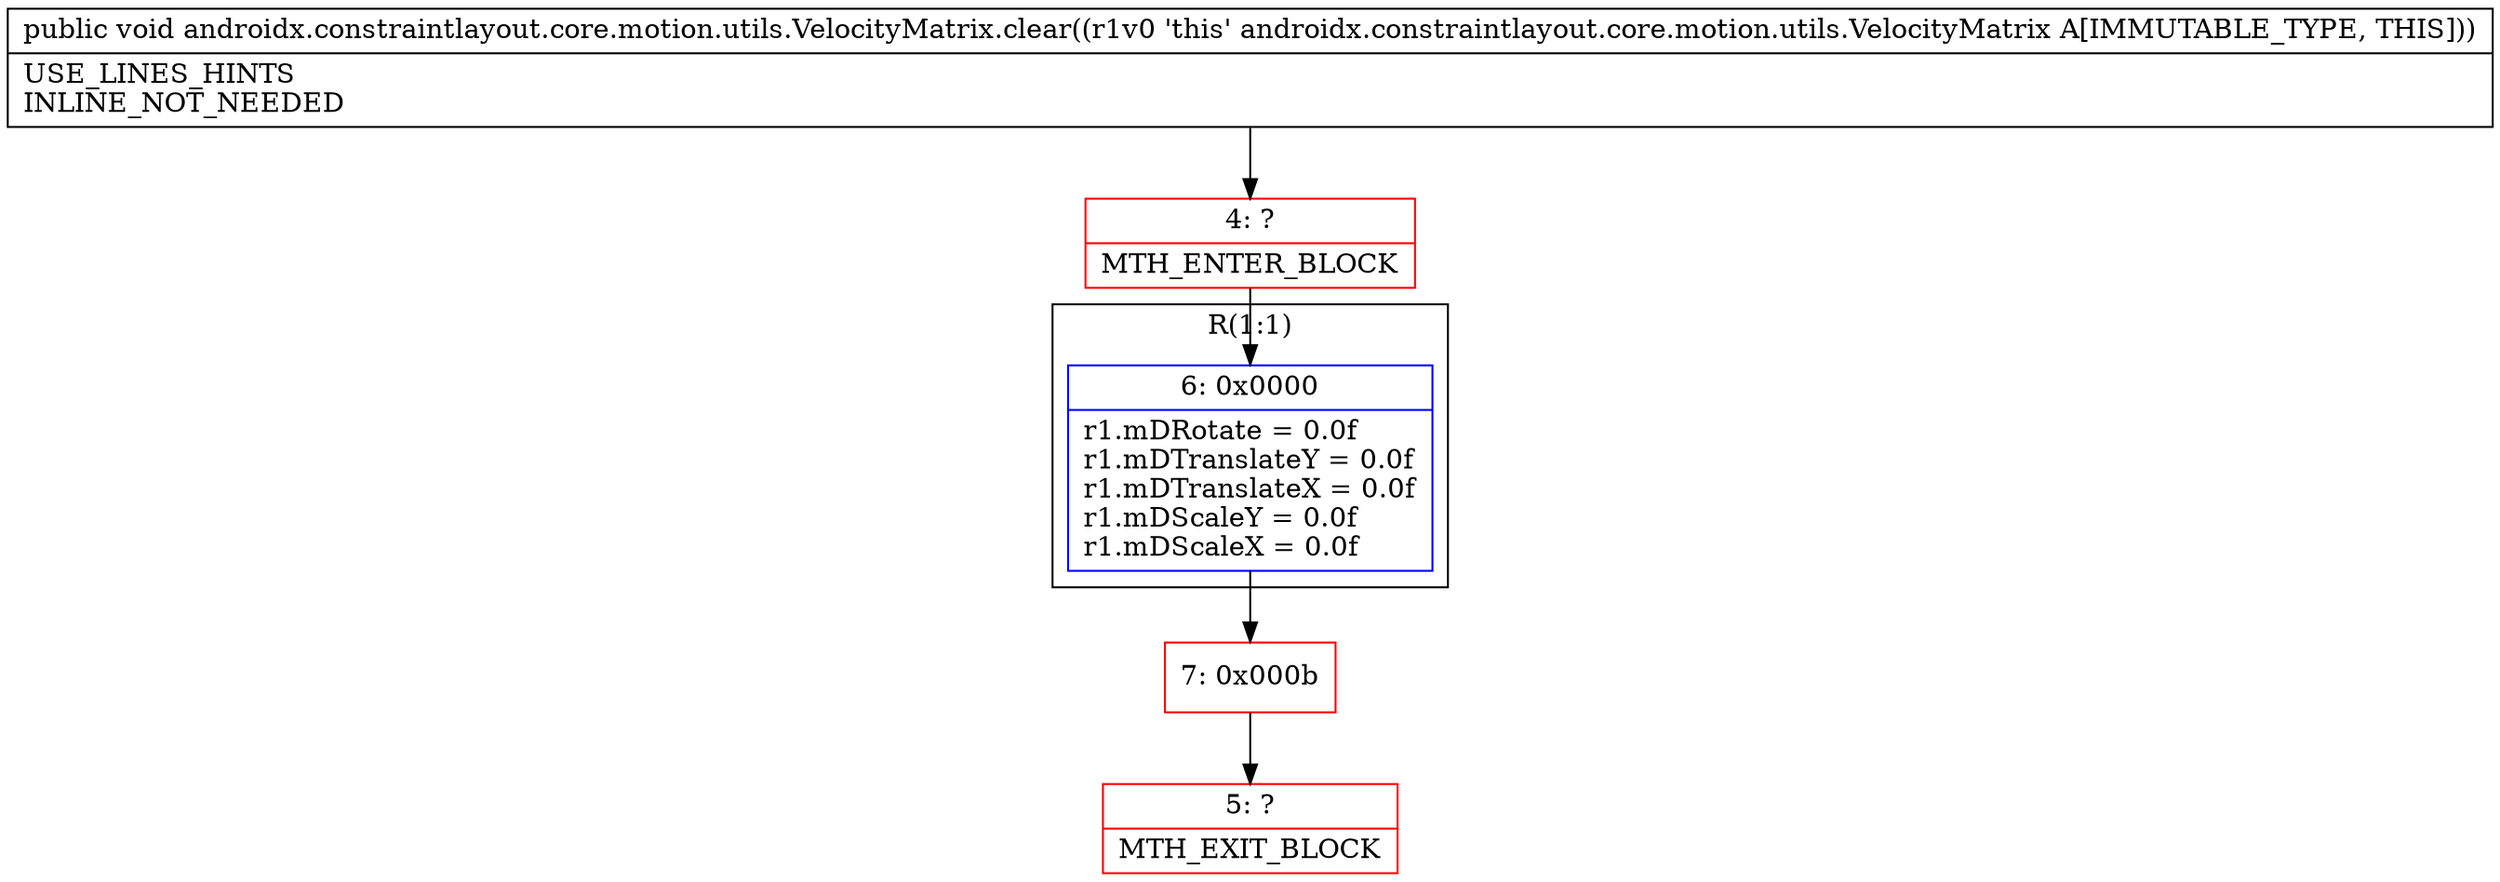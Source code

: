 digraph "CFG forandroidx.constraintlayout.core.motion.utils.VelocityMatrix.clear()V" {
subgraph cluster_Region_1794841241 {
label = "R(1:1)";
node [shape=record,color=blue];
Node_6 [shape=record,label="{6\:\ 0x0000|r1.mDRotate = 0.0f\lr1.mDTranslateY = 0.0f\lr1.mDTranslateX = 0.0f\lr1.mDScaleY = 0.0f\lr1.mDScaleX = 0.0f\l}"];
}
Node_4 [shape=record,color=red,label="{4\:\ ?|MTH_ENTER_BLOCK\l}"];
Node_7 [shape=record,color=red,label="{7\:\ 0x000b}"];
Node_5 [shape=record,color=red,label="{5\:\ ?|MTH_EXIT_BLOCK\l}"];
MethodNode[shape=record,label="{public void androidx.constraintlayout.core.motion.utils.VelocityMatrix.clear((r1v0 'this' androidx.constraintlayout.core.motion.utils.VelocityMatrix A[IMMUTABLE_TYPE, THIS]))  | USE_LINES_HINTS\lINLINE_NOT_NEEDED\l}"];
MethodNode -> Node_4;Node_6 -> Node_7;
Node_4 -> Node_6;
Node_7 -> Node_5;
}

